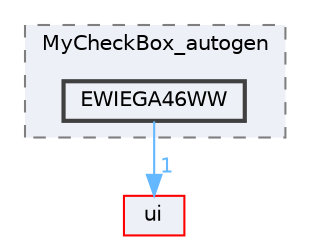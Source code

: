 digraph "EWIEGA46WW"
{
 // LATEX_PDF_SIZE
  bgcolor="transparent";
  edge [fontname=Helvetica,fontsize=10,labelfontname=Helvetica,labelfontsize=10];
  node [fontname=Helvetica,fontsize=10,shape=box,height=0.2,width=0.4];
  compound=true
  subgraph clusterdir_bd9ad085de512c5a0bd9c61138df9af1 {
    graph [ bgcolor="#edf0f7", pencolor="grey50", label="MyCheckBox_autogen", fontname=Helvetica,fontsize=10 style="filled,dashed", URL="dir_bd9ad085de512c5a0bd9c61138df9af1.html",tooltip=""]
  dir_f47e8c2c582791462daeb29bd415055d [label="EWIEGA46WW", fillcolor="#edf0f7", color="grey25", style="filled,bold", URL="dir_f47e8c2c582791462daeb29bd415055d.html",tooltip=""];
  }
  dir_1788f8309b1a812dcb800a185471cf6c [label="ui", fillcolor="#edf0f7", color="red", style="filled", URL="dir_1788f8309b1a812dcb800a185471cf6c.html",tooltip=""];
  dir_f47e8c2c582791462daeb29bd415055d->dir_1788f8309b1a812dcb800a185471cf6c [headlabel="1", labeldistance=1.5 headhref="dir_000112_000351.html" href="dir_000112_000351.html" color="steelblue1" fontcolor="steelblue1"];
}
